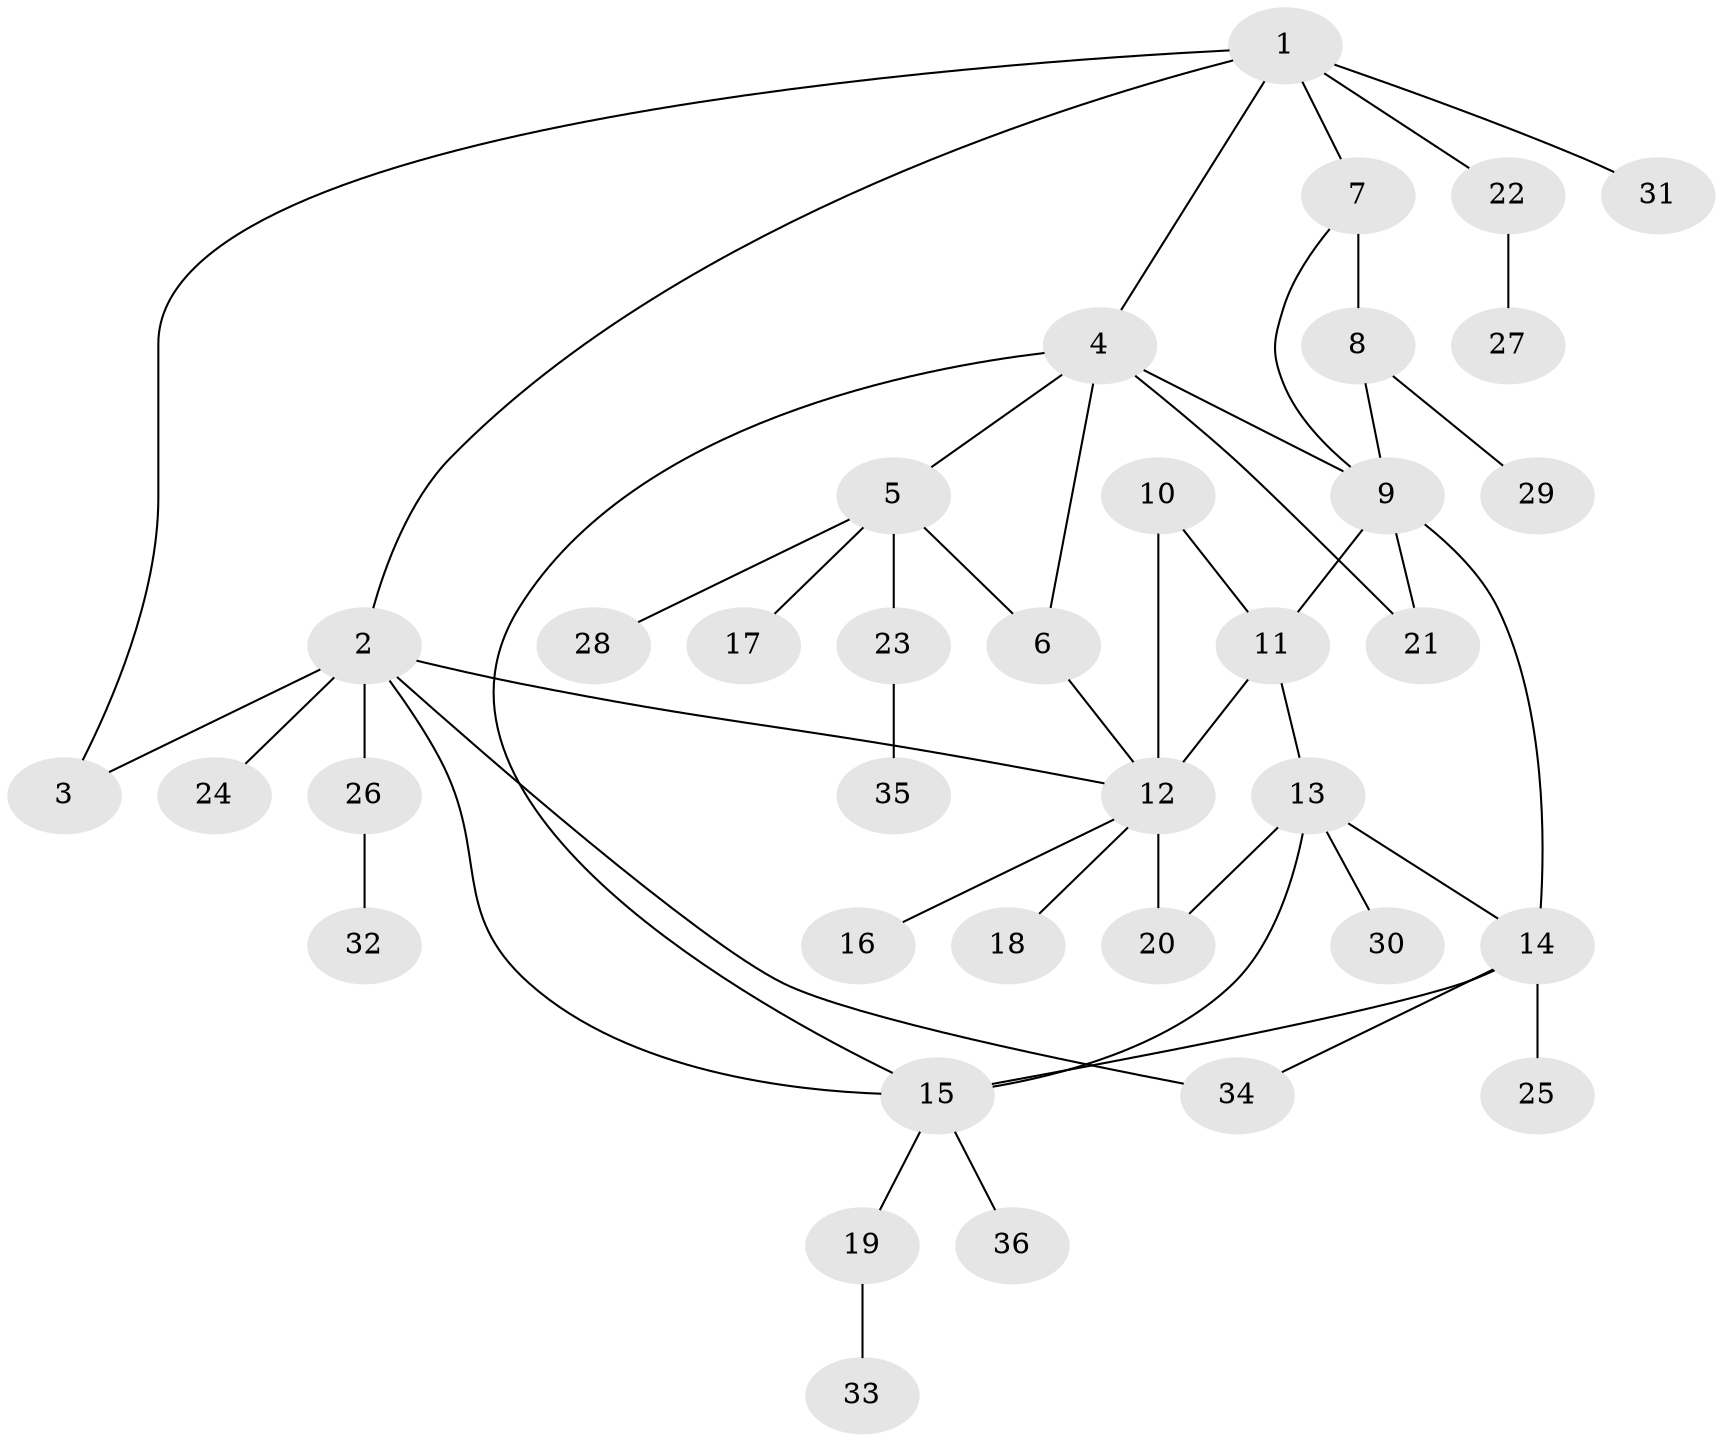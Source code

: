// original degree distribution, {7: 0.041666666666666664, 8: 0.027777777777777776, 3: 0.09722222222222222, 6: 0.05555555555555555, 4: 0.027777777777777776, 12: 0.013888888888888888, 1: 0.5277777777777778, 2: 0.20833333333333334}
// Generated by graph-tools (version 1.1) at 2025/37/03/09/25 02:37:20]
// undirected, 36 vertices, 49 edges
graph export_dot {
graph [start="1"]
  node [color=gray90,style=filled];
  1;
  2;
  3;
  4;
  5;
  6;
  7;
  8;
  9;
  10;
  11;
  12;
  13;
  14;
  15;
  16;
  17;
  18;
  19;
  20;
  21;
  22;
  23;
  24;
  25;
  26;
  27;
  28;
  29;
  30;
  31;
  32;
  33;
  34;
  35;
  36;
  1 -- 2 [weight=1.0];
  1 -- 3 [weight=1.0];
  1 -- 4 [weight=1.0];
  1 -- 7 [weight=1.0];
  1 -- 22 [weight=1.0];
  1 -- 31 [weight=1.0];
  2 -- 3 [weight=1.0];
  2 -- 12 [weight=1.0];
  2 -- 15 [weight=1.0];
  2 -- 24 [weight=1.0];
  2 -- 26 [weight=1.0];
  2 -- 34 [weight=1.0];
  4 -- 5 [weight=1.0];
  4 -- 6 [weight=1.0];
  4 -- 9 [weight=1.0];
  4 -- 15 [weight=1.0];
  4 -- 21 [weight=1.0];
  5 -- 6 [weight=1.0];
  5 -- 17 [weight=1.0];
  5 -- 23 [weight=1.0];
  5 -- 28 [weight=1.0];
  6 -- 12 [weight=1.0];
  7 -- 8 [weight=5.0];
  7 -- 9 [weight=1.0];
  8 -- 9 [weight=1.0];
  8 -- 29 [weight=1.0];
  9 -- 11 [weight=1.0];
  9 -- 14 [weight=1.0];
  9 -- 21 [weight=1.0];
  10 -- 11 [weight=1.0];
  10 -- 12 [weight=1.0];
  11 -- 12 [weight=5.0];
  11 -- 13 [weight=1.0];
  12 -- 16 [weight=1.0];
  12 -- 18 [weight=1.0];
  12 -- 20 [weight=1.0];
  13 -- 14 [weight=1.0];
  13 -- 15 [weight=1.0];
  13 -- 20 [weight=1.0];
  13 -- 30 [weight=1.0];
  14 -- 15 [weight=1.0];
  14 -- 25 [weight=1.0];
  14 -- 34 [weight=1.0];
  15 -- 19 [weight=1.0];
  15 -- 36 [weight=1.0];
  19 -- 33 [weight=1.0];
  22 -- 27 [weight=1.0];
  23 -- 35 [weight=1.0];
  26 -- 32 [weight=1.0];
}
